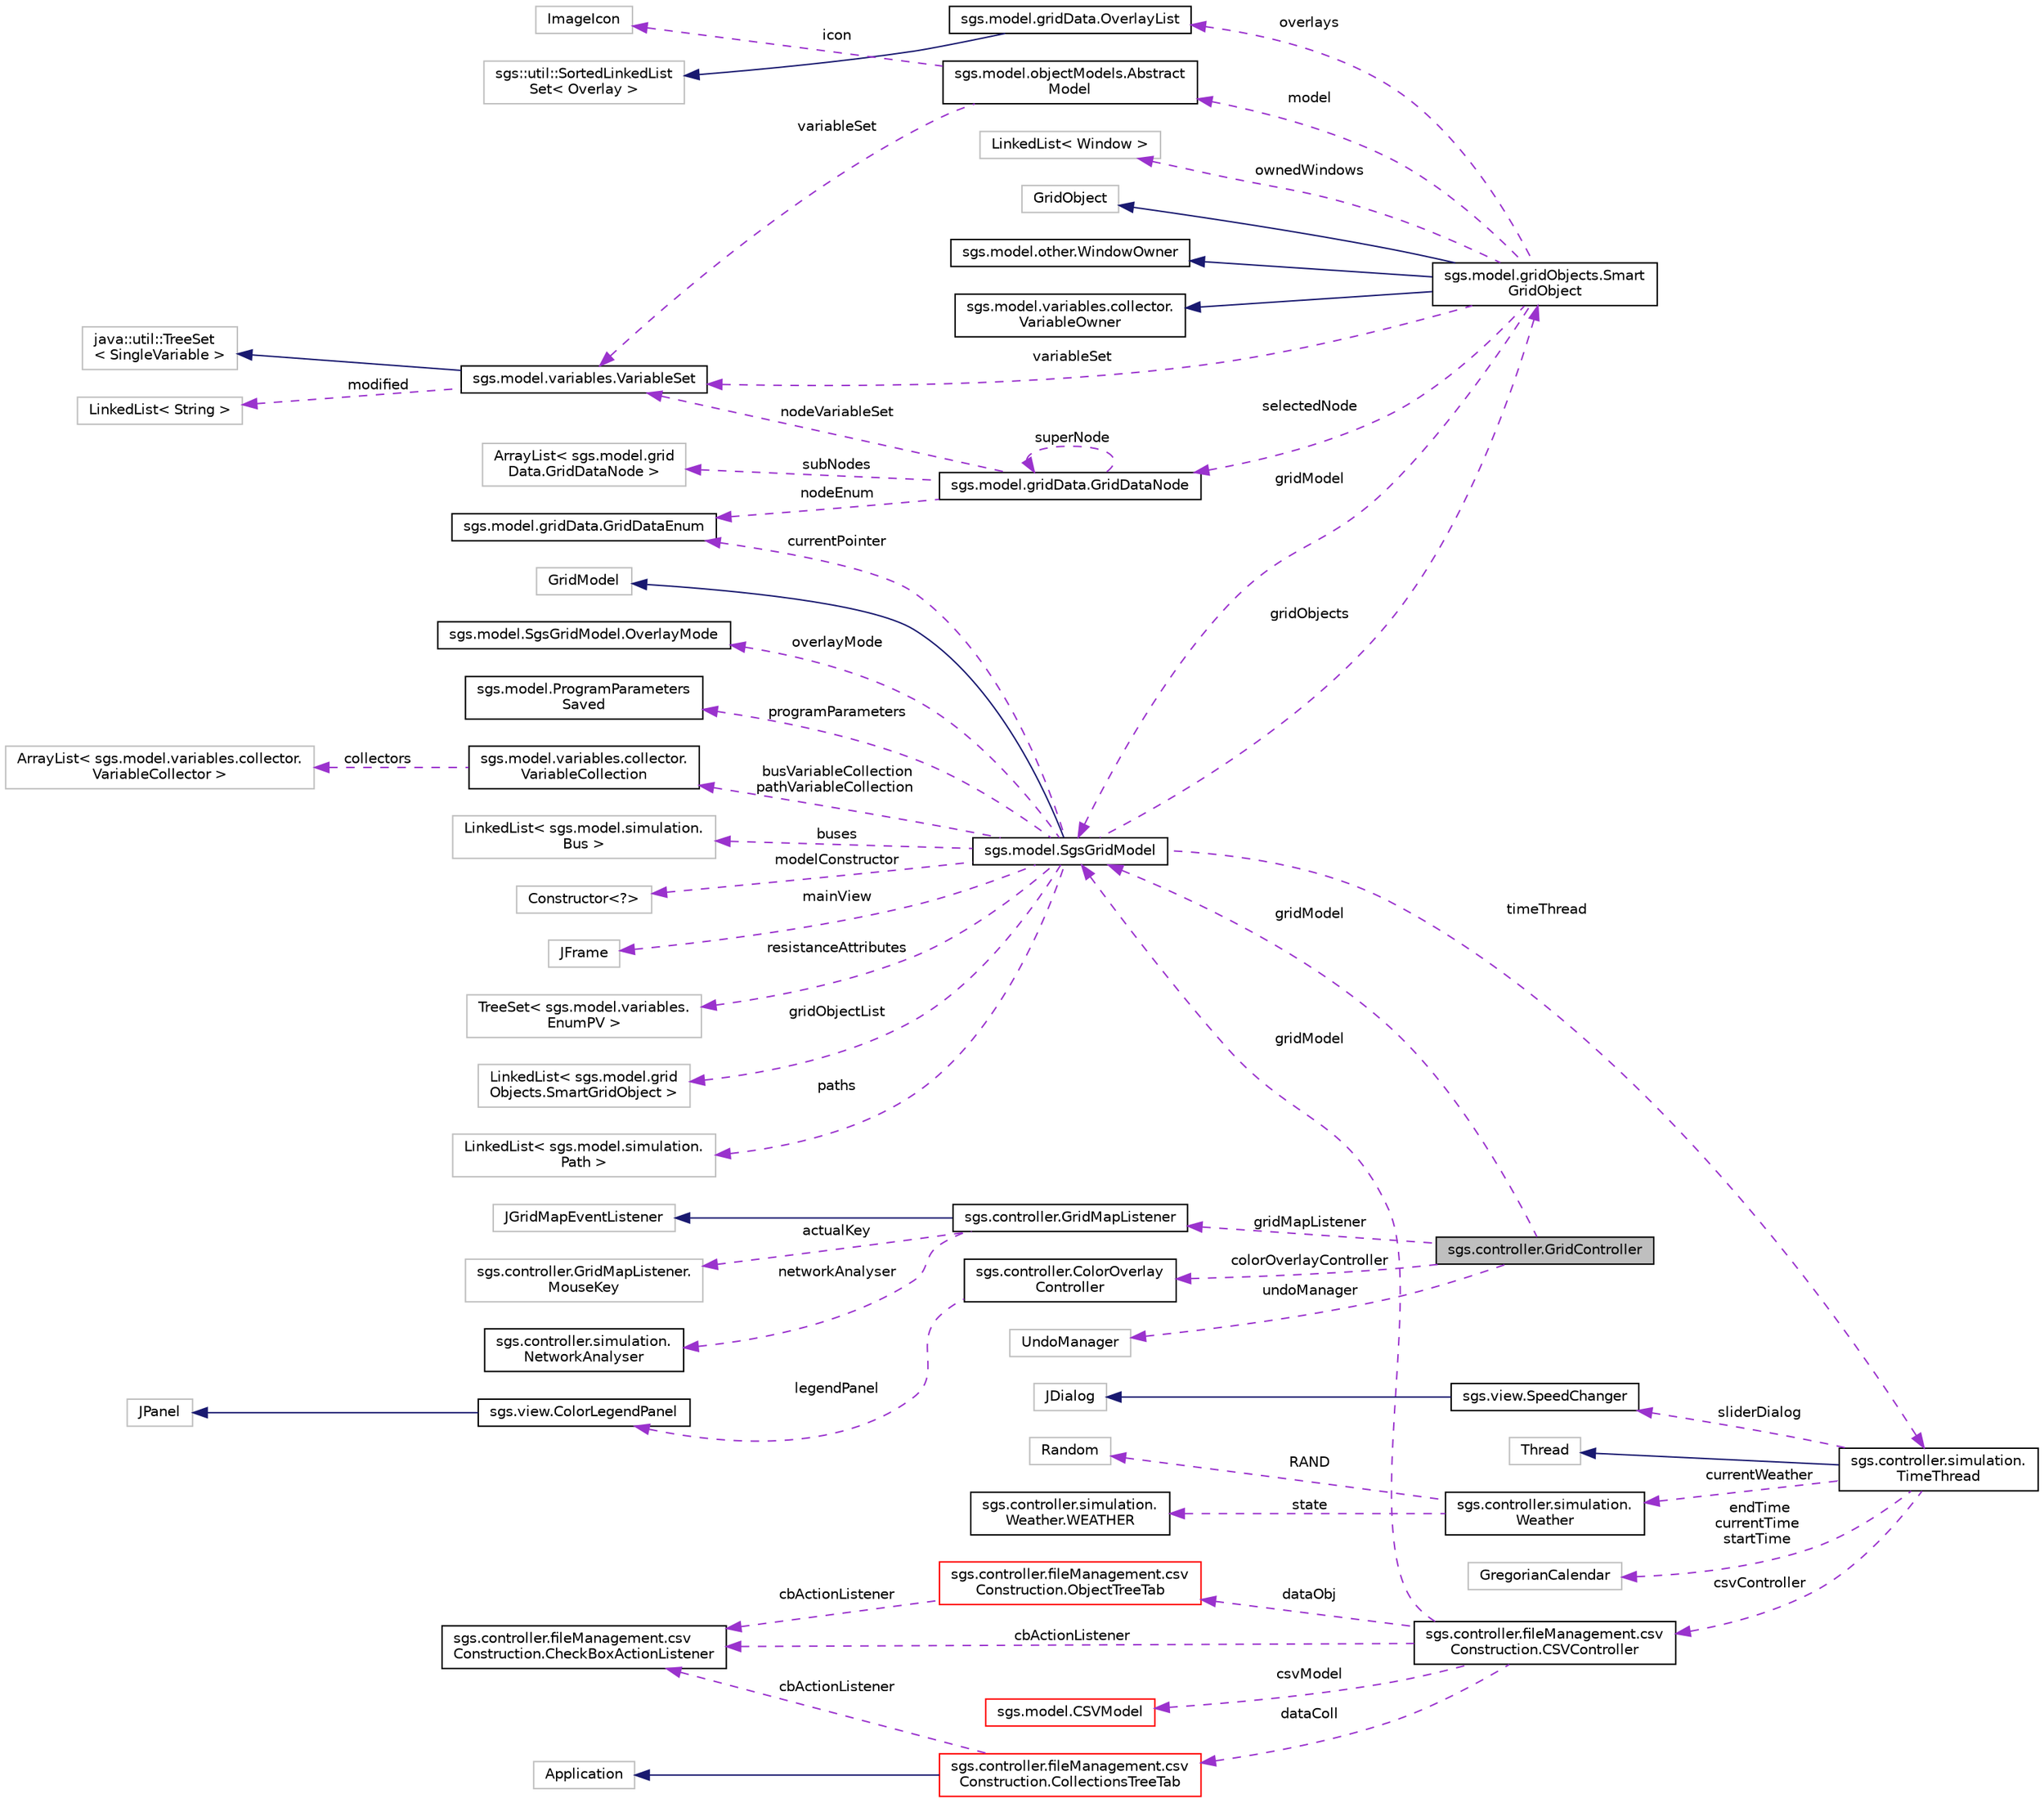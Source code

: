 digraph "sgs.controller.GridController"
{
  edge [fontname="Helvetica",fontsize="10",labelfontname="Helvetica",labelfontsize="10"];
  node [fontname="Helvetica",fontsize="10",shape=record];
  rankdir="LR";
  Node1 [label="sgs.controller.GridController",height=0.2,width=0.4,color="black", fillcolor="grey75", style="filled" fontcolor="black"];
  Node2 -> Node1 [dir="back",color="darkorchid3",fontsize="10",style="dashed",label=" colorOverlayController" ];
  Node2 [label="sgs.controller.ColorOverlay\lController",height=0.2,width=0.4,color="black", fillcolor="white", style="filled",URL="$classsgs_1_1controller_1_1_color_overlay_controller.html"];
  Node3 -> Node2 [dir="back",color="darkorchid3",fontsize="10",style="dashed",label=" legendPanel" ];
  Node3 [label="sgs.view.ColorLegendPanel",height=0.2,width=0.4,color="black", fillcolor="white", style="filled",URL="$classsgs_1_1view_1_1_color_legend_panel.html"];
  Node4 -> Node3 [dir="back",color="midnightblue",fontsize="10",style="solid"];
  Node4 [label="JPanel",height=0.2,width=0.4,color="grey75", fillcolor="white", style="filled"];
  Node5 -> Node1 [dir="back",color="darkorchid3",fontsize="10",style="dashed",label=" undoManager" ];
  Node5 [label="UndoManager",height=0.2,width=0.4,color="grey75", fillcolor="white", style="filled"];
  Node6 -> Node1 [dir="back",color="darkorchid3",fontsize="10",style="dashed",label=" gridModel" ];
  Node6 [label="sgs.model.SgsGridModel",height=0.2,width=0.4,color="black", fillcolor="white", style="filled",URL="$classsgs_1_1model_1_1_sgs_grid_model.html"];
  Node7 -> Node6 [dir="back",color="midnightblue",fontsize="10",style="solid"];
  Node7 [label="GridModel",height=0.2,width=0.4,color="grey75", fillcolor="white", style="filled"];
  Node8 -> Node6 [dir="back",color="darkorchid3",fontsize="10",style="dashed",label=" overlayMode" ];
  Node8 [label="sgs.model.SgsGridModel.OverlayMode",height=0.2,width=0.4,color="black", fillcolor="white", style="filled",URL="$enumsgs_1_1model_1_1_sgs_grid_model_1_1_overlay_mode.html"];
  Node9 -> Node6 [dir="back",color="darkorchid3",fontsize="10",style="dashed",label=" programParameters" ];
  Node9 [label="sgs.model.ProgramParameters\lSaved",height=0.2,width=0.4,color="black", fillcolor="white", style="filled",URL="$classsgs_1_1model_1_1_program_parameters_saved.html"];
  Node10 -> Node6 [dir="back",color="darkorchid3",fontsize="10",style="dashed",label=" currentPointer" ];
  Node10 [label="sgs.model.gridData.GridDataEnum",height=0.2,width=0.4,color="black", fillcolor="white", style="filled",URL="$enumsgs_1_1model_1_1grid_data_1_1_grid_data_enum.html"];
  Node11 -> Node6 [dir="back",color="darkorchid3",fontsize="10",style="dashed",label=" gridObjects" ];
  Node11 [label="sgs.model.gridObjects.Smart\lGridObject",height=0.2,width=0.4,color="black", fillcolor="white", style="filled",URL="$classsgs_1_1model_1_1grid_objects_1_1_smart_grid_object.html"];
  Node12 -> Node11 [dir="back",color="midnightblue",fontsize="10",style="solid"];
  Node12 [label="GridObject",height=0.2,width=0.4,color="grey75", fillcolor="white", style="filled"];
  Node13 -> Node11 [dir="back",color="midnightblue",fontsize="10",style="solid"];
  Node13 [label="sgs.model.other.WindowOwner",height=0.2,width=0.4,color="black", fillcolor="white", style="filled",URL="$interfacesgs_1_1model_1_1other_1_1_window_owner.html"];
  Node14 -> Node11 [dir="back",color="midnightblue",fontsize="10",style="solid"];
  Node14 [label="sgs.model.variables.collector.\lVariableOwner",height=0.2,width=0.4,color="black", fillcolor="white", style="filled",URL="$interfacesgs_1_1model_1_1variables_1_1collector_1_1_variable_owner.html"];
  Node15 -> Node11 [dir="back",color="darkorchid3",fontsize="10",style="dashed",label=" overlays" ];
  Node15 [label="sgs.model.gridData.OverlayList",height=0.2,width=0.4,color="black", fillcolor="white", style="filled",URL="$classsgs_1_1model_1_1grid_data_1_1_overlay_list.html"];
  Node16 -> Node15 [dir="back",color="midnightblue",fontsize="10",style="solid"];
  Node16 [label="sgs::util::SortedLinkedList\lSet\< Overlay \>",height=0.2,width=0.4,color="grey75", fillcolor="white", style="filled"];
  Node17 -> Node11 [dir="back",color="darkorchid3",fontsize="10",style="dashed",label=" model" ];
  Node17 [label="sgs.model.objectModels.Abstract\lModel",height=0.2,width=0.4,color="black", fillcolor="white", style="filled",URL="$classsgs_1_1model_1_1object_models_1_1_abstract_model.html"];
  Node18 -> Node17 [dir="back",color="darkorchid3",fontsize="10",style="dashed",label=" icon" ];
  Node18 [label="ImageIcon",height=0.2,width=0.4,color="grey75", fillcolor="white", style="filled"];
  Node19 -> Node17 [dir="back",color="darkorchid3",fontsize="10",style="dashed",label=" variableSet" ];
  Node19 [label="sgs.model.variables.VariableSet",height=0.2,width=0.4,color="black", fillcolor="white", style="filled",URL="$classsgs_1_1model_1_1variables_1_1_variable_set.html"];
  Node20 -> Node19 [dir="back",color="midnightblue",fontsize="10",style="solid"];
  Node20 [label="java::util::TreeSet\l\< SingleVariable \>",height=0.2,width=0.4,color="grey75", fillcolor="white", style="filled"];
  Node21 -> Node19 [dir="back",color="darkorchid3",fontsize="10",style="dashed",label=" modified" ];
  Node21 [label="LinkedList\< String \>",height=0.2,width=0.4,color="grey75", fillcolor="white", style="filled"];
  Node22 -> Node11 [dir="back",color="darkorchid3",fontsize="10",style="dashed",label=" selectedNode" ];
  Node22 [label="sgs.model.gridData.GridDataNode",height=0.2,width=0.4,color="black", fillcolor="white", style="filled",URL="$classsgs_1_1model_1_1grid_data_1_1_grid_data_node.html"];
  Node10 -> Node22 [dir="back",color="darkorchid3",fontsize="10",style="dashed",label=" nodeEnum" ];
  Node22 -> Node22 [dir="back",color="darkorchid3",fontsize="10",style="dashed",label=" superNode" ];
  Node23 -> Node22 [dir="back",color="darkorchid3",fontsize="10",style="dashed",label=" subNodes" ];
  Node23 [label="ArrayList\< sgs.model.grid\lData.GridDataNode \>",height=0.2,width=0.4,color="grey75", fillcolor="white", style="filled"];
  Node19 -> Node22 [dir="back",color="darkorchid3",fontsize="10",style="dashed",label=" nodeVariableSet" ];
  Node6 -> Node11 [dir="back",color="darkorchid3",fontsize="10",style="dashed",label=" gridModel" ];
  Node24 -> Node11 [dir="back",color="darkorchid3",fontsize="10",style="dashed",label=" ownedWindows" ];
  Node24 [label="LinkedList\< Window \>",height=0.2,width=0.4,color="grey75", fillcolor="white", style="filled"];
  Node19 -> Node11 [dir="back",color="darkorchid3",fontsize="10",style="dashed",label=" variableSet" ];
  Node25 -> Node6 [dir="back",color="darkorchid3",fontsize="10",style="dashed",label=" busVariableCollection\npathVariableCollection" ];
  Node25 [label="sgs.model.variables.collector.\lVariableCollection",height=0.2,width=0.4,color="black", fillcolor="white", style="filled",URL="$classsgs_1_1model_1_1variables_1_1collector_1_1_variable_collection.html"];
  Node26 -> Node25 [dir="back",color="darkorchid3",fontsize="10",style="dashed",label=" collectors" ];
  Node26 [label="ArrayList\< sgs.model.variables.collector.\lVariableCollector \>",height=0.2,width=0.4,color="grey75", fillcolor="white", style="filled"];
  Node27 -> Node6 [dir="back",color="darkorchid3",fontsize="10",style="dashed",label=" buses" ];
  Node27 [label="LinkedList\< sgs.model.simulation.\lBus \>",height=0.2,width=0.4,color="grey75", fillcolor="white", style="filled"];
  Node28 -> Node6 [dir="back",color="darkorchid3",fontsize="10",style="dashed",label=" modelConstructor" ];
  Node28 [label="Constructor\<?\>",height=0.2,width=0.4,color="grey75", fillcolor="white", style="filled"];
  Node29 -> Node6 [dir="back",color="darkorchid3",fontsize="10",style="dashed",label=" mainView" ];
  Node29 [label="JFrame",height=0.2,width=0.4,color="grey75", fillcolor="white", style="filled"];
  Node30 -> Node6 [dir="back",color="darkorchid3",fontsize="10",style="dashed",label=" resistanceAttributes" ];
  Node30 [label="TreeSet\< sgs.model.variables.\lEnumPV \>",height=0.2,width=0.4,color="grey75", fillcolor="white", style="filled"];
  Node31 -> Node6 [dir="back",color="darkorchid3",fontsize="10",style="dashed",label=" timeThread" ];
  Node31 [label="sgs.controller.simulation.\lTimeThread",height=0.2,width=0.4,color="black", fillcolor="white", style="filled",URL="$classsgs_1_1controller_1_1simulation_1_1_time_thread.html"];
  Node32 -> Node31 [dir="back",color="midnightblue",fontsize="10",style="solid"];
  Node32 [label="Thread",height=0.2,width=0.4,color="grey75", fillcolor="white", style="filled"];
  Node33 -> Node31 [dir="back",color="darkorchid3",fontsize="10",style="dashed",label=" csvController" ];
  Node33 [label="sgs.controller.fileManagement.csv\lConstruction.CSVController",height=0.2,width=0.4,color="black", fillcolor="white", style="filled",URL="$classsgs_1_1controller_1_1file_management_1_1csv_construction_1_1_c_s_v_controller.html"];
  Node34 -> Node33 [dir="back",color="darkorchid3",fontsize="10",style="dashed",label=" dataColl" ];
  Node34 [label="sgs.controller.fileManagement.csv\lConstruction.CollectionsTreeTab",height=0.2,width=0.4,color="red", fillcolor="white", style="filled",URL="$classsgs_1_1controller_1_1file_management_1_1csv_construction_1_1_collections_tree_tab.html"];
  Node35 -> Node34 [dir="back",color="midnightblue",fontsize="10",style="solid"];
  Node35 [label="Application",height=0.2,width=0.4,color="grey75", fillcolor="white", style="filled"];
  Node36 -> Node34 [dir="back",color="darkorchid3",fontsize="10",style="dashed",label=" cbActionListener" ];
  Node36 [label="sgs.controller.fileManagement.csv\lConstruction.CheckBoxActionListener",height=0.2,width=0.4,color="black", fillcolor="white", style="filled",URL="$classsgs_1_1controller_1_1file_management_1_1csv_construction_1_1_check_box_action_listener.html"];
  Node6 -> Node33 [dir="back",color="darkorchid3",fontsize="10",style="dashed",label=" gridModel" ];
  Node37 -> Node33 [dir="back",color="darkorchid3",fontsize="10",style="dashed",label=" dataObj" ];
  Node37 [label="sgs.controller.fileManagement.csv\lConstruction.ObjectTreeTab",height=0.2,width=0.4,color="red", fillcolor="white", style="filled",URL="$classsgs_1_1controller_1_1file_management_1_1csv_construction_1_1_object_tree_tab.html"];
  Node36 -> Node37 [dir="back",color="darkorchid3",fontsize="10",style="dashed",label=" cbActionListener" ];
  Node38 -> Node33 [dir="back",color="darkorchid3",fontsize="10",style="dashed",label=" csvModel" ];
  Node38 [label="sgs.model.CSVModel",height=0.2,width=0.4,color="red", fillcolor="white", style="filled",URL="$classsgs_1_1model_1_1_c_s_v_model.html"];
  Node36 -> Node33 [dir="back",color="darkorchid3",fontsize="10",style="dashed",label=" cbActionListener" ];
  Node39 -> Node31 [dir="back",color="darkorchid3",fontsize="10",style="dashed",label=" sliderDialog" ];
  Node39 [label="sgs.view.SpeedChanger",height=0.2,width=0.4,color="black", fillcolor="white", style="filled",URL="$classsgs_1_1view_1_1_speed_changer.html"];
  Node40 -> Node39 [dir="back",color="midnightblue",fontsize="10",style="solid"];
  Node40 [label="JDialog",height=0.2,width=0.4,color="grey75", fillcolor="white", style="filled"];
  Node41 -> Node31 [dir="back",color="darkorchid3",fontsize="10",style="dashed",label=" endTime\ncurrentTime\nstartTime" ];
  Node41 [label="GregorianCalendar",height=0.2,width=0.4,color="grey75", fillcolor="white", style="filled"];
  Node42 -> Node31 [dir="back",color="darkorchid3",fontsize="10",style="dashed",label=" currentWeather" ];
  Node42 [label="sgs.controller.simulation.\lWeather",height=0.2,width=0.4,color="black", fillcolor="white", style="filled",URL="$classsgs_1_1controller_1_1simulation_1_1_weather.html"];
  Node43 -> Node42 [dir="back",color="darkorchid3",fontsize="10",style="dashed",label=" state" ];
  Node43 [label="sgs.controller.simulation.\lWeather.WEATHER",height=0.2,width=0.4,color="black", fillcolor="white", style="filled",URL="$enumsgs_1_1controller_1_1simulation_1_1_weather_1_1_w_e_a_t_h_e_r.html"];
  Node44 -> Node42 [dir="back",color="darkorchid3",fontsize="10",style="dashed",label=" RAND" ];
  Node44 [label="Random",height=0.2,width=0.4,color="grey75", fillcolor="white", style="filled"];
  Node45 -> Node6 [dir="back",color="darkorchid3",fontsize="10",style="dashed",label=" gridObjectList" ];
  Node45 [label="LinkedList\< sgs.model.grid\lObjects.SmartGridObject \>",height=0.2,width=0.4,color="grey75", fillcolor="white", style="filled"];
  Node46 -> Node6 [dir="back",color="darkorchid3",fontsize="10",style="dashed",label=" paths" ];
  Node46 [label="LinkedList\< sgs.model.simulation.\lPath \>",height=0.2,width=0.4,color="grey75", fillcolor="white", style="filled"];
  Node47 -> Node1 [dir="back",color="darkorchid3",fontsize="10",style="dashed",label=" gridMapListener" ];
  Node47 [label="sgs.controller.GridMapListener",height=0.2,width=0.4,color="black", fillcolor="white", style="filled",URL="$classsgs_1_1controller_1_1_grid_map_listener.html"];
  Node48 -> Node47 [dir="back",color="midnightblue",fontsize="10",style="solid"];
  Node48 [label="JGridMapEventListener",height=0.2,width=0.4,color="grey75", fillcolor="white", style="filled"];
  Node49 -> Node47 [dir="back",color="darkorchid3",fontsize="10",style="dashed",label=" actualKey" ];
  Node49 [label="sgs.controller.GridMapListener.\lMouseKey",height=0.2,width=0.4,color="grey75", fillcolor="white", style="filled"];
  Node50 -> Node47 [dir="back",color="darkorchid3",fontsize="10",style="dashed",label=" networkAnalyser" ];
  Node50 [label="sgs.controller.simulation.\lNetworkAnalyser",height=0.2,width=0.4,color="black", fillcolor="white", style="filled",URL="$classsgs_1_1controller_1_1simulation_1_1_network_analyser.html"];
}
